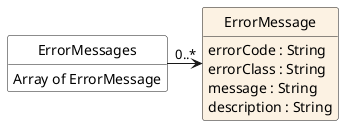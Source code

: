 @startuml
hide circle
hide methods
hide stereotype
show <<Enumeration>> stereotype
skinparam class {
   BackgroundColor<<Enumeration>> #E6F5F7
   BackgroundColor<<Ref>> #FFFFE0
   BackgroundColor<<Pivot>> #FFFFFFF
   BackgroundColor #FCF2E3
}

class ErrorMessage{
   errorCode : String
   errorClass : String
   message : String
   description : String
}

class ErrorMessages <<pivot>>{
   Array of ErrorMessage
}
ErrorMessages -right-> "0..*" ErrorMessage


@enduml
